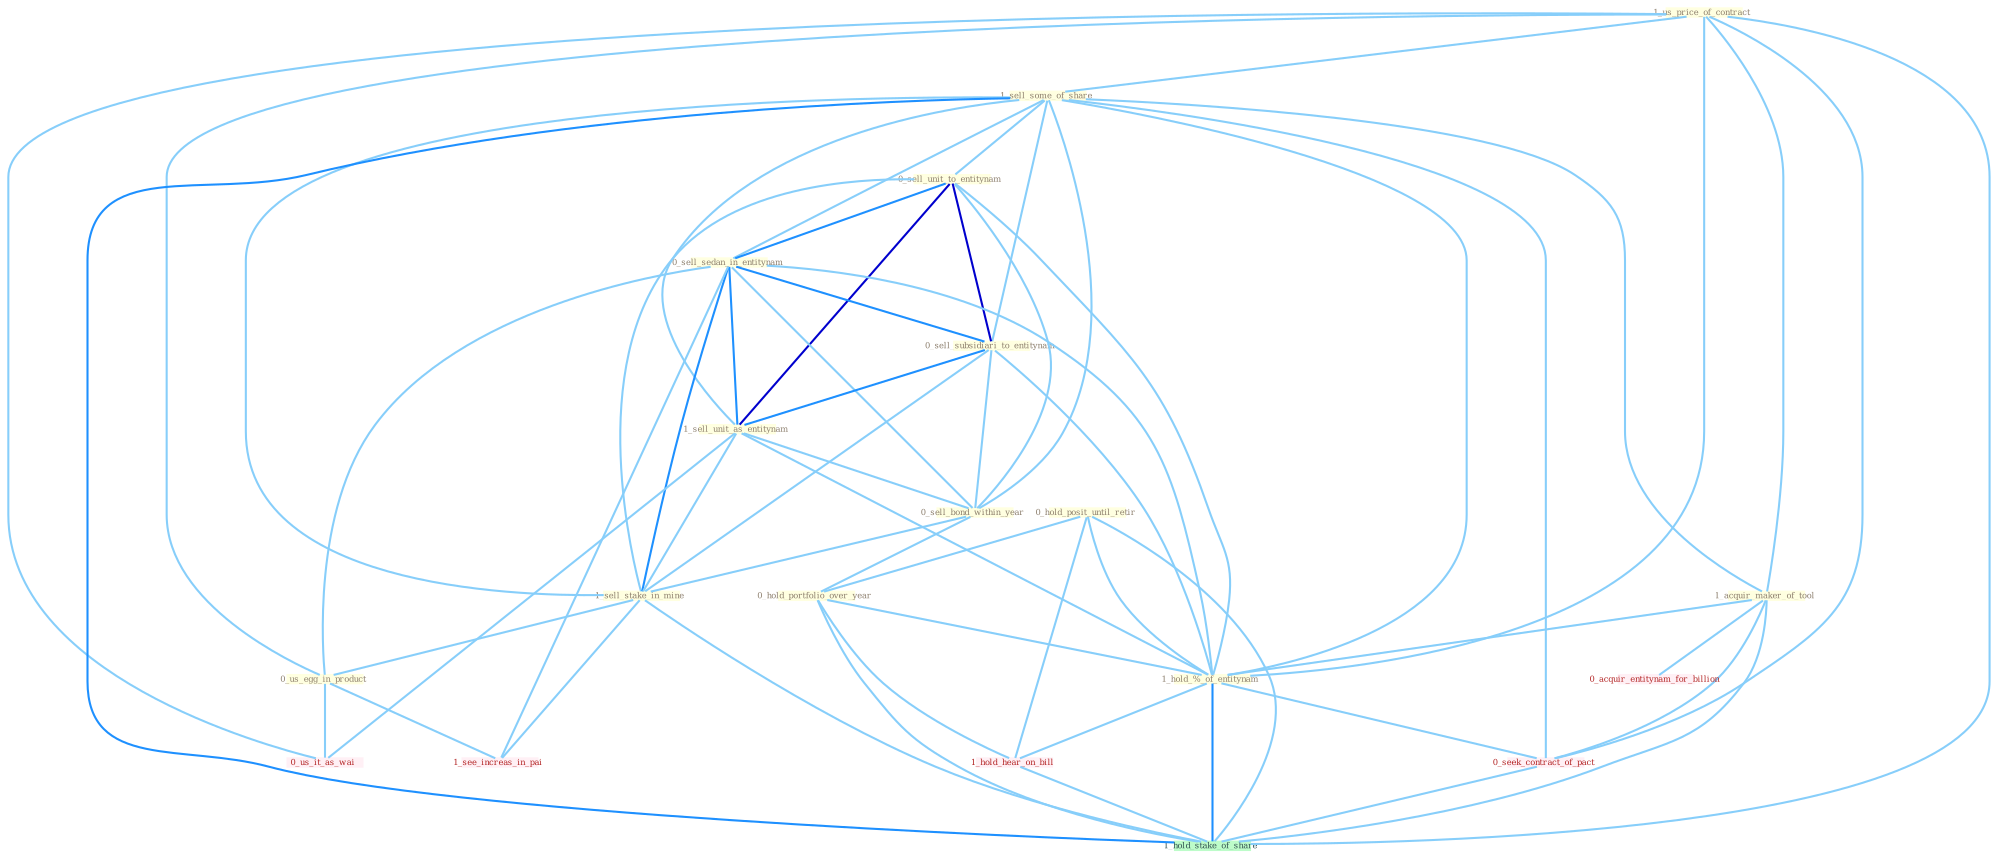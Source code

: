 Graph G{ 
    node
    [shape=polygon,style=filled,width=.5,height=.06,color="#BDFCC9",fixedsize=true,fontsize=4,
    fontcolor="#2f4f4f"];
    {node
    [color="#ffffe0", fontcolor="#8b7d6b"] "1_us_price_of_contract " "1_sell_some_of_share " "0_sell_unit_to_entitynam " "0_sell_sedan_in_entitynam " "0_sell_subsidiari_to_entitynam " "1_sell_unit_as_entitynam " "1_acquir_maker_of_tool " "0_sell_bond_within_year " "0_hold_posit_until_retir " "0_hold_portfolio_over_year " "1_sell_stake_in_mine " "0_us_egg_in_product " "1_hold_%_of_entitynam "}
{node [color="#fff0f5", fontcolor="#b22222"] "0_seek_contract_of_pact " "0_us_it_as_wai " "0_acquir_entitynam_for_billion " "1_see_increas_in_pai " "1_hold_hear_on_bill "}
edge [color="#B0E2FF"];

	"1_us_price_of_contract " -- "1_sell_some_of_share " [w="1", color="#87cefa" ];
	"1_us_price_of_contract " -- "1_acquir_maker_of_tool " [w="1", color="#87cefa" ];
	"1_us_price_of_contract " -- "0_us_egg_in_product " [w="1", color="#87cefa" ];
	"1_us_price_of_contract " -- "1_hold_%_of_entitynam " [w="1", color="#87cefa" ];
	"1_us_price_of_contract " -- "0_seek_contract_of_pact " [w="1", color="#87cefa" ];
	"1_us_price_of_contract " -- "0_us_it_as_wai " [w="1", color="#87cefa" ];
	"1_us_price_of_contract " -- "1_hold_stake_of_share " [w="1", color="#87cefa" ];
	"1_sell_some_of_share " -- "0_sell_unit_to_entitynam " [w="1", color="#87cefa" ];
	"1_sell_some_of_share " -- "0_sell_sedan_in_entitynam " [w="1", color="#87cefa" ];
	"1_sell_some_of_share " -- "0_sell_subsidiari_to_entitynam " [w="1", color="#87cefa" ];
	"1_sell_some_of_share " -- "1_sell_unit_as_entitynam " [w="1", color="#87cefa" ];
	"1_sell_some_of_share " -- "1_acquir_maker_of_tool " [w="1", color="#87cefa" ];
	"1_sell_some_of_share " -- "0_sell_bond_within_year " [w="1", color="#87cefa" ];
	"1_sell_some_of_share " -- "1_sell_stake_in_mine " [w="1", color="#87cefa" ];
	"1_sell_some_of_share " -- "1_hold_%_of_entitynam " [w="1", color="#87cefa" ];
	"1_sell_some_of_share " -- "0_seek_contract_of_pact " [w="1", color="#87cefa" ];
	"1_sell_some_of_share " -- "1_hold_stake_of_share " [w="2", color="#1e90ff" , len=0.8];
	"0_sell_unit_to_entitynam " -- "0_sell_sedan_in_entitynam " [w="2", color="#1e90ff" , len=0.8];
	"0_sell_unit_to_entitynam " -- "0_sell_subsidiari_to_entitynam " [w="3", color="#0000cd" , len=0.6];
	"0_sell_unit_to_entitynam " -- "1_sell_unit_as_entitynam " [w="3", color="#0000cd" , len=0.6];
	"0_sell_unit_to_entitynam " -- "0_sell_bond_within_year " [w="1", color="#87cefa" ];
	"0_sell_unit_to_entitynam " -- "1_sell_stake_in_mine " [w="1", color="#87cefa" ];
	"0_sell_unit_to_entitynam " -- "1_hold_%_of_entitynam " [w="1", color="#87cefa" ];
	"0_sell_sedan_in_entitynam " -- "0_sell_subsidiari_to_entitynam " [w="2", color="#1e90ff" , len=0.8];
	"0_sell_sedan_in_entitynam " -- "1_sell_unit_as_entitynam " [w="2", color="#1e90ff" , len=0.8];
	"0_sell_sedan_in_entitynam " -- "0_sell_bond_within_year " [w="1", color="#87cefa" ];
	"0_sell_sedan_in_entitynam " -- "1_sell_stake_in_mine " [w="2", color="#1e90ff" , len=0.8];
	"0_sell_sedan_in_entitynam " -- "0_us_egg_in_product " [w="1", color="#87cefa" ];
	"0_sell_sedan_in_entitynam " -- "1_hold_%_of_entitynam " [w="1", color="#87cefa" ];
	"0_sell_sedan_in_entitynam " -- "1_see_increas_in_pai " [w="1", color="#87cefa" ];
	"0_sell_subsidiari_to_entitynam " -- "1_sell_unit_as_entitynam " [w="2", color="#1e90ff" , len=0.8];
	"0_sell_subsidiari_to_entitynam " -- "0_sell_bond_within_year " [w="1", color="#87cefa" ];
	"0_sell_subsidiari_to_entitynam " -- "1_sell_stake_in_mine " [w="1", color="#87cefa" ];
	"0_sell_subsidiari_to_entitynam " -- "1_hold_%_of_entitynam " [w="1", color="#87cefa" ];
	"1_sell_unit_as_entitynam " -- "0_sell_bond_within_year " [w="1", color="#87cefa" ];
	"1_sell_unit_as_entitynam " -- "1_sell_stake_in_mine " [w="1", color="#87cefa" ];
	"1_sell_unit_as_entitynam " -- "1_hold_%_of_entitynam " [w="1", color="#87cefa" ];
	"1_sell_unit_as_entitynam " -- "0_us_it_as_wai " [w="1", color="#87cefa" ];
	"1_acquir_maker_of_tool " -- "1_hold_%_of_entitynam " [w="1", color="#87cefa" ];
	"1_acquir_maker_of_tool " -- "0_seek_contract_of_pact " [w="1", color="#87cefa" ];
	"1_acquir_maker_of_tool " -- "0_acquir_entitynam_for_billion " [w="1", color="#87cefa" ];
	"1_acquir_maker_of_tool " -- "1_hold_stake_of_share " [w="1", color="#87cefa" ];
	"0_sell_bond_within_year " -- "0_hold_portfolio_over_year " [w="1", color="#87cefa" ];
	"0_sell_bond_within_year " -- "1_sell_stake_in_mine " [w="1", color="#87cefa" ];
	"0_hold_posit_until_retir " -- "0_hold_portfolio_over_year " [w="1", color="#87cefa" ];
	"0_hold_posit_until_retir " -- "1_hold_%_of_entitynam " [w="1", color="#87cefa" ];
	"0_hold_posit_until_retir " -- "1_hold_hear_on_bill " [w="1", color="#87cefa" ];
	"0_hold_posit_until_retir " -- "1_hold_stake_of_share " [w="1", color="#87cefa" ];
	"0_hold_portfolio_over_year " -- "1_hold_%_of_entitynam " [w="1", color="#87cefa" ];
	"0_hold_portfolio_over_year " -- "1_hold_hear_on_bill " [w="1", color="#87cefa" ];
	"0_hold_portfolio_over_year " -- "1_hold_stake_of_share " [w="1", color="#87cefa" ];
	"1_sell_stake_in_mine " -- "0_us_egg_in_product " [w="1", color="#87cefa" ];
	"1_sell_stake_in_mine " -- "1_see_increas_in_pai " [w="1", color="#87cefa" ];
	"1_sell_stake_in_mine " -- "1_hold_stake_of_share " [w="1", color="#87cefa" ];
	"0_us_egg_in_product " -- "0_us_it_as_wai " [w="1", color="#87cefa" ];
	"0_us_egg_in_product " -- "1_see_increas_in_pai " [w="1", color="#87cefa" ];
	"1_hold_%_of_entitynam " -- "0_seek_contract_of_pact " [w="1", color="#87cefa" ];
	"1_hold_%_of_entitynam " -- "1_hold_hear_on_bill " [w="1", color="#87cefa" ];
	"1_hold_%_of_entitynam " -- "1_hold_stake_of_share " [w="2", color="#1e90ff" , len=0.8];
	"0_seek_contract_of_pact " -- "1_hold_stake_of_share " [w="1", color="#87cefa" ];
	"1_hold_hear_on_bill " -- "1_hold_stake_of_share " [w="1", color="#87cefa" ];
}